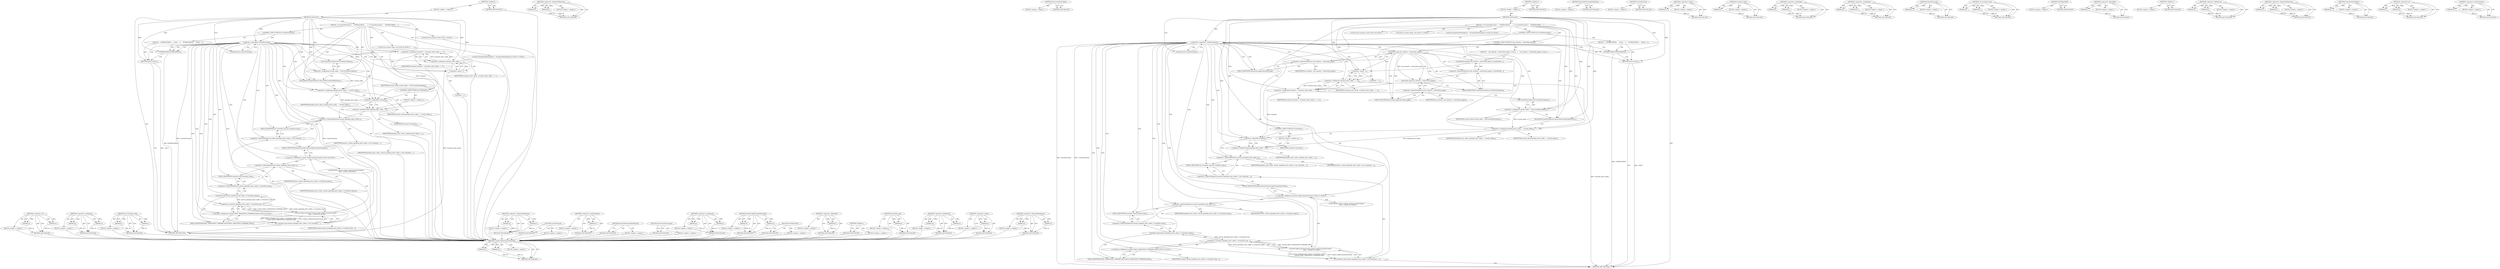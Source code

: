 digraph "&lt;operator&gt;.indirectIndexAccess" {
vulnerable_151 [label=<(METHOD,content.PageTransitionFromInt)>];
vulnerable_152 [label=<(PARAM,p1)>];
vulnerable_153 [label=<(PARAM,p2)>];
vulnerable_154 [label=<(BLOCK,&lt;empty&gt;,&lt;empty&gt;)>];
vulnerable_155 [label=<(METHOD_RETURN,ANY)>];
vulnerable_108 [label=<(METHOD,&lt;operator&gt;.indirectFieldAccess)>];
vulnerable_109 [label=<(PARAM,p1)>];
vulnerable_110 [label=<(PARAM,p2)>];
vulnerable_111 [label=<(BLOCK,&lt;empty&gt;,&lt;empty&gt;)>];
vulnerable_112 [label=<(METHOD_RETURN,ANY)>];
vulnerable_131 [label=<(METHOD,GetCurrentEntryIndex)>];
vulnerable_132 [label=<(BLOCK,&lt;empty&gt;,&lt;empty&gt;)>];
vulnerable_133 [label=<(METHOD_RETURN,ANY)>];
vulnerable_6 [label=<(METHOD,&lt;global&gt;)<SUB>1</SUB>>];
vulnerable_7 [label=<(BLOCK,&lt;empty&gt;,&lt;empty&gt;)<SUB>1</SUB>>];
vulnerable_8 [label=<(METHOD,GoForward)<SUB>1</SUB>>];
vulnerable_9 [label=<(BLOCK,{
  if (!CanGoForward()) {
    NOTREACHED();
  ...,{
  if (!CanGoForward()) {
    NOTREACHED();
  ...)<SUB>1</SUB>>];
vulnerable_10 [label=<(CONTROL_STRUCTURE,IF,if (!CanGoForward()))<SUB>2</SUB>>];
vulnerable_11 [label=<(&lt;operator&gt;.logicalNot,!CanGoForward())<SUB>2</SUB>>];
vulnerable_12 [label=<(CanGoForward,CanGoForward())<SUB>2</SUB>>];
vulnerable_13 [label=<(BLOCK,{
    NOTREACHED();
     return;
   },{
    NOTREACHED();
     return;
   })<SUB>2</SUB>>];
vulnerable_14 [label=<(NOTREACHED,NOTREACHED())<SUB>3</SUB>>];
vulnerable_15 [label=<(RETURN,return;,return;)<SUB>4</SUB>>];
vulnerable_16 [label=<(CONTROL_STRUCTURE,IF,if (tab_contents_-&gt;interstitial_page()))<SUB>7</SUB>>];
vulnerable_17 [label=<(interstitial_page,tab_contents_-&gt;interstitial_page())<SUB>7</SUB>>];
vulnerable_18 [label=<(&lt;operator&gt;.indirectFieldAccess,tab_contents_-&gt;interstitial_page)<SUB>7</SUB>>];
vulnerable_19 [label=<(IDENTIFIER,tab_contents_,tab_contents_-&gt;interstitial_page())<SUB>7</SUB>>];
vulnerable_20 [label=<(FIELD_IDENTIFIER,interstitial_page,interstitial_page)<SUB>7</SUB>>];
vulnerable_21 [label=<(BLOCK,{
    tab_contents_-&gt;interstitial_page()-&gt;Cance...,{
    tab_contents_-&gt;interstitial_page()-&gt;Cance...)<SUB>7</SUB>>];
vulnerable_22 [label=<(CancelForNavigation,tab_contents_-&gt;interstitial_page()-&gt;CancelForNa...)<SUB>8</SUB>>];
vulnerable_23 [label=<(&lt;operator&gt;.indirectFieldAccess,tab_contents_-&gt;interstitial_page()-&gt;CancelForNa...)<SUB>8</SUB>>];
vulnerable_24 [label=<(interstitial_page,tab_contents_-&gt;interstitial_page())<SUB>8</SUB>>];
vulnerable_25 [label=<(&lt;operator&gt;.indirectFieldAccess,tab_contents_-&gt;interstitial_page)<SUB>8</SUB>>];
vulnerable_26 [label=<(IDENTIFIER,tab_contents_,tab_contents_-&gt;interstitial_page())<SUB>8</SUB>>];
vulnerable_27 [label=<(FIELD_IDENTIFIER,interstitial_page,interstitial_page)<SUB>8</SUB>>];
vulnerable_28 [label=<(FIELD_IDENTIFIER,CancelForNavigation,CancelForNavigation)<SUB>8</SUB>>];
vulnerable_29 [label="<(LOCAL,bool transient: bool)<SUB>10</SUB>>"];
vulnerable_30 [label=<(&lt;operator&gt;.assignment,transient = (transient_entry_index_ != -1))<SUB>10</SUB>>];
vulnerable_31 [label=<(IDENTIFIER,transient,transient = (transient_entry_index_ != -1))<SUB>10</SUB>>];
vulnerable_32 [label=<(&lt;operator&gt;.notEquals,transient_entry_index_ != -1)<SUB>10</SUB>>];
vulnerable_33 [label=<(IDENTIFIER,transient_entry_index_,transient_entry_index_ != -1)<SUB>10</SUB>>];
vulnerable_34 [label=<(&lt;operator&gt;.minus,-1)<SUB>10</SUB>>];
vulnerable_35 [label=<(LITERAL,1,-1)<SUB>10</SUB>>];
vulnerable_36 [label="<(LOCAL,int current_index: int)<SUB>12</SUB>>"];
vulnerable_37 [label=<(&lt;operator&gt;.assignment,current_index = GetCurrentEntryIndex())<SUB>12</SUB>>];
vulnerable_38 [label=<(IDENTIFIER,current_index,current_index = GetCurrentEntryIndex())<SUB>12</SUB>>];
vulnerable_39 [label=<(GetCurrentEntryIndex,GetCurrentEntryIndex())<SUB>12</SUB>>];
vulnerable_40 [label=<(DiscardNonCommittedEntries,DiscardNonCommittedEntries())<SUB>14</SUB>>];
vulnerable_41 [label=<(&lt;operator&gt;.assignment,pending_entry_index_ = current_index)<SUB>16</SUB>>];
vulnerable_42 [label=<(IDENTIFIER,pending_entry_index_,pending_entry_index_ = current_index)<SUB>16</SUB>>];
vulnerable_43 [label=<(IDENTIFIER,current_index,pending_entry_index_ = current_index)<SUB>16</SUB>>];
vulnerable_44 [label=<(CONTROL_STRUCTURE,IF,if (!transient))<SUB>17</SUB>>];
vulnerable_45 [label=<(&lt;operator&gt;.logicalNot,!transient)<SUB>17</SUB>>];
vulnerable_46 [label=<(IDENTIFIER,transient,!transient)<SUB>17</SUB>>];
vulnerable_47 [label=<(BLOCK,&lt;empty&gt;,&lt;empty&gt;)<SUB>18</SUB>>];
vulnerable_48 [label=<(&lt;operator&gt;.postIncrement,pending_entry_index_++)<SUB>18</SUB>>];
vulnerable_49 [label=<(IDENTIFIER,pending_entry_index_,pending_entry_index_++)<SUB>18</SUB>>];
vulnerable_50 [label=<(set_transition_type,entries_[pending_entry_index_]-&gt;set_transition_...)<SUB>20</SUB>>];
vulnerable_51 [label=<(&lt;operator&gt;.indirectFieldAccess,entries_[pending_entry_index_]-&gt;set_transition_...)<SUB>20</SUB>>];
vulnerable_52 [label=<(&lt;operator&gt;.indirectIndexAccess,entries_[pending_entry_index_])<SUB>20</SUB>>];
vulnerable_53 [label=<(IDENTIFIER,entries_,entries_[pending_entry_index_]-&gt;set_transition_...)<SUB>20</SUB>>];
vulnerable_54 [label=<(IDENTIFIER,pending_entry_index_,entries_[pending_entry_index_]-&gt;set_transition_...)<SUB>20</SUB>>];
vulnerable_55 [label=<(FIELD_IDENTIFIER,set_transition_type,set_transition_type)<SUB>20</SUB>>];
vulnerable_56 [label="<(content.PageTransitionFromInt,content::PageTransitionFromInt(
          entri...)<SUB>21</SUB>>"];
vulnerable_57 [label="<(&lt;operator&gt;.fieldAccess,content::PageTransitionFromInt)<SUB>21</SUB>>"];
vulnerable_58 [label="<(IDENTIFIER,content,content::PageTransitionFromInt(
          entri...)<SUB>21</SUB>>"];
vulnerable_59 [label=<(FIELD_IDENTIFIER,PageTransitionFromInt,PageTransitionFromInt)<SUB>21</SUB>>];
vulnerable_60 [label=<(&lt;operator&gt;.or,entries_[pending_entry_index_]-&gt;transition_type...)<SUB>22</SUB>>];
vulnerable_61 [label=<(transition_type,entries_[pending_entry_index_]-&gt;transition_type())<SUB>22</SUB>>];
vulnerable_62 [label=<(&lt;operator&gt;.indirectFieldAccess,entries_[pending_entry_index_]-&gt;transition_type)<SUB>22</SUB>>];
vulnerable_63 [label=<(&lt;operator&gt;.indirectIndexAccess,entries_[pending_entry_index_])<SUB>22</SUB>>];
vulnerable_64 [label=<(IDENTIFIER,entries_,entries_[pending_entry_index_]-&gt;transition_type())<SUB>22</SUB>>];
vulnerable_65 [label=<(IDENTIFIER,pending_entry_index_,entries_[pending_entry_index_]-&gt;transition_type())<SUB>22</SUB>>];
vulnerable_66 [label=<(FIELD_IDENTIFIER,transition_type,transition_type)<SUB>22</SUB>>];
vulnerable_67 [label="<(&lt;operator&gt;.fieldAccess,content::PAGE_TRANSITION_FORWARD_BACK)<SUB>23</SUB>>"];
vulnerable_68 [label=<(IDENTIFIER,content,entries_[pending_entry_index_]-&gt;transition_type...)<SUB>23</SUB>>];
vulnerable_69 [label=<(FIELD_IDENTIFIER,PAGE_TRANSITION_FORWARD_BACK,PAGE_TRANSITION_FORWARD_BACK)<SUB>23</SUB>>];
vulnerable_70 [label="<(LOCAL,NavigateToPendingEntry : NavigateToPendingEntry)<SUB>24</SUB>>"];
vulnerable_71 [label=<(METHOD_RETURN,void)<SUB>1</SUB>>];
vulnerable_73 [label=<(METHOD_RETURN,ANY)<SUB>1</SUB>>];
vulnerable_134 [label=<(METHOD,DiscardNonCommittedEntries)>];
vulnerable_135 [label=<(BLOCK,&lt;empty&gt;,&lt;empty&gt;)>];
vulnerable_136 [label=<(METHOD_RETURN,ANY)>];
vulnerable_98 [label=<(METHOD,CanGoForward)>];
vulnerable_99 [label=<(BLOCK,&lt;empty&gt;,&lt;empty&gt;)>];
vulnerable_100 [label=<(METHOD_RETURN,ANY)>];
vulnerable_127 [label=<(METHOD,&lt;operator&gt;.minus)>];
vulnerable_128 [label=<(PARAM,p1)>];
vulnerable_129 [label=<(BLOCK,&lt;empty&gt;,&lt;empty&gt;)>];
vulnerable_130 [label=<(METHOD_RETURN,ANY)>];
vulnerable_166 [label=<(METHOD,transition_type)>];
vulnerable_167 [label=<(PARAM,p1)>];
vulnerable_168 [label=<(BLOCK,&lt;empty&gt;,&lt;empty&gt;)>];
vulnerable_169 [label=<(METHOD_RETURN,ANY)>];
vulnerable_122 [label=<(METHOD,&lt;operator&gt;.notEquals)>];
vulnerable_123 [label=<(PARAM,p1)>];
vulnerable_124 [label=<(PARAM,p2)>];
vulnerable_125 [label=<(BLOCK,&lt;empty&gt;,&lt;empty&gt;)>];
vulnerable_126 [label=<(METHOD_RETURN,ANY)>];
vulnerable_117 [label=<(METHOD,&lt;operator&gt;.assignment)>];
vulnerable_118 [label=<(PARAM,p1)>];
vulnerable_119 [label=<(PARAM,p2)>];
vulnerable_120 [label=<(BLOCK,&lt;empty&gt;,&lt;empty&gt;)>];
vulnerable_121 [label=<(METHOD_RETURN,ANY)>];
vulnerable_104 [label=<(METHOD,interstitial_page)>];
vulnerable_105 [label=<(PARAM,p1)>];
vulnerable_106 [label=<(BLOCK,&lt;empty&gt;,&lt;empty&gt;)>];
vulnerable_107 [label=<(METHOD_RETURN,ANY)>];
vulnerable_141 [label=<(METHOD,set_transition_type)>];
vulnerable_142 [label=<(PARAM,p1)>];
vulnerable_143 [label=<(PARAM,p2)>];
vulnerable_144 [label=<(BLOCK,&lt;empty&gt;,&lt;empty&gt;)>];
vulnerable_145 [label=<(METHOD_RETURN,ANY)>];
vulnerable_101 [label=<(METHOD,NOTREACHED)>];
vulnerable_102 [label=<(BLOCK,&lt;empty&gt;,&lt;empty&gt;)>];
vulnerable_103 [label=<(METHOD_RETURN,ANY)>];
vulnerable_94 [label=<(METHOD,&lt;operator&gt;.logicalNot)>];
vulnerable_95 [label=<(PARAM,p1)>];
vulnerable_96 [label=<(BLOCK,&lt;empty&gt;,&lt;empty&gt;)>];
vulnerable_97 [label=<(METHOD_RETURN,ANY)>];
vulnerable_88 [label=<(METHOD,&lt;global&gt;)<SUB>1</SUB>>];
vulnerable_89 [label=<(BLOCK,&lt;empty&gt;,&lt;empty&gt;)>];
vulnerable_90 [label=<(METHOD_RETURN,ANY)>];
vulnerable_156 [label=<(METHOD,&lt;operator&gt;.fieldAccess)>];
vulnerable_157 [label=<(PARAM,p1)>];
vulnerable_158 [label=<(PARAM,p2)>];
vulnerable_159 [label=<(BLOCK,&lt;empty&gt;,&lt;empty&gt;)>];
vulnerable_160 [label=<(METHOD_RETURN,ANY)>];
vulnerable_146 [label=<(METHOD,&lt;operator&gt;.indirectIndexAccess)>];
vulnerable_147 [label=<(PARAM,p1)>];
vulnerable_148 [label=<(PARAM,p2)>];
vulnerable_149 [label=<(BLOCK,&lt;empty&gt;,&lt;empty&gt;)>];
vulnerable_150 [label=<(METHOD_RETURN,ANY)>];
vulnerable_113 [label=<(METHOD,CancelForNavigation)>];
vulnerable_114 [label=<(PARAM,p1)>];
vulnerable_115 [label=<(BLOCK,&lt;empty&gt;,&lt;empty&gt;)>];
vulnerable_116 [label=<(METHOD_RETURN,ANY)>];
vulnerable_161 [label=<(METHOD,&lt;operator&gt;.or)>];
vulnerable_162 [label=<(PARAM,p1)>];
vulnerable_163 [label=<(PARAM,p2)>];
vulnerable_164 [label=<(BLOCK,&lt;empty&gt;,&lt;empty&gt;)>];
vulnerable_165 [label=<(METHOD_RETURN,ANY)>];
vulnerable_137 [label=<(METHOD,&lt;operator&gt;.postIncrement)>];
vulnerable_138 [label=<(PARAM,p1)>];
vulnerable_139 [label=<(BLOCK,&lt;empty&gt;,&lt;empty&gt;)>];
vulnerable_140 [label=<(METHOD_RETURN,ANY)>];
fixed_140 [label=<(METHOD,&lt;operator&gt;.or)>];
fixed_141 [label=<(PARAM,p1)>];
fixed_142 [label=<(PARAM,p2)>];
fixed_143 [label=<(BLOCK,&lt;empty&gt;,&lt;empty&gt;)>];
fixed_144 [label=<(METHOD_RETURN,ANY)>];
fixed_96 [label=<(METHOD,&lt;operator&gt;.notEquals)>];
fixed_97 [label=<(PARAM,p1)>];
fixed_98 [label=<(PARAM,p2)>];
fixed_99 [label=<(BLOCK,&lt;empty&gt;,&lt;empty&gt;)>];
fixed_100 [label=<(METHOD_RETURN,ANY)>];
fixed_115 [label=<(METHOD,set_transition_type)>];
fixed_116 [label=<(PARAM,p1)>];
fixed_117 [label=<(PARAM,p2)>];
fixed_118 [label=<(BLOCK,&lt;empty&gt;,&lt;empty&gt;)>];
fixed_119 [label=<(METHOD_RETURN,ANY)>];
fixed_6 [label=<(METHOD,&lt;global&gt;)<SUB>1</SUB>>];
fixed_7 [label=<(BLOCK,&lt;empty&gt;,&lt;empty&gt;)<SUB>1</SUB>>];
fixed_8 [label=<(METHOD,GoForward)<SUB>1</SUB>>];
fixed_9 [label=<(BLOCK,{
  if (!CanGoForward()) {
    NOTREACHED();
  ...,{
  if (!CanGoForward()) {
    NOTREACHED();
  ...)<SUB>1</SUB>>];
fixed_10 [label=<(CONTROL_STRUCTURE,IF,if (!CanGoForward()))<SUB>2</SUB>>];
fixed_11 [label=<(&lt;operator&gt;.logicalNot,!CanGoForward())<SUB>2</SUB>>];
fixed_12 [label=<(CanGoForward,CanGoForward())<SUB>2</SUB>>];
fixed_13 [label=<(BLOCK,{
    NOTREACHED();
     return;
   },{
    NOTREACHED();
     return;
   })<SUB>2</SUB>>];
fixed_14 [label=<(NOTREACHED,NOTREACHED())<SUB>3</SUB>>];
fixed_15 [label=<(RETURN,return;,return;)<SUB>4</SUB>>];
fixed_16 [label="<(LOCAL,bool transient: bool)<SUB>7</SUB>>"];
fixed_17 [label=<(&lt;operator&gt;.assignment,transient = (transient_entry_index_ != -1))<SUB>7</SUB>>];
fixed_18 [label=<(IDENTIFIER,transient,transient = (transient_entry_index_ != -1))<SUB>7</SUB>>];
fixed_19 [label=<(&lt;operator&gt;.notEquals,transient_entry_index_ != -1)<SUB>7</SUB>>];
fixed_20 [label=<(IDENTIFIER,transient_entry_index_,transient_entry_index_ != -1)<SUB>7</SUB>>];
fixed_21 [label=<(&lt;operator&gt;.minus,-1)<SUB>7</SUB>>];
fixed_22 [label=<(LITERAL,1,-1)<SUB>7</SUB>>];
fixed_23 [label="<(LOCAL,int current_index: int)<SUB>9</SUB>>"];
fixed_24 [label=<(&lt;operator&gt;.assignment,current_index = GetCurrentEntryIndex())<SUB>9</SUB>>];
fixed_25 [label=<(IDENTIFIER,current_index,current_index = GetCurrentEntryIndex())<SUB>9</SUB>>];
fixed_26 [label=<(GetCurrentEntryIndex,GetCurrentEntryIndex())<SUB>9</SUB>>];
fixed_27 [label=<(DiscardNonCommittedEntries,DiscardNonCommittedEntries())<SUB>11</SUB>>];
fixed_28 [label=<(&lt;operator&gt;.assignment,pending_entry_index_ = current_index)<SUB>13</SUB>>];
fixed_29 [label=<(IDENTIFIER,pending_entry_index_,pending_entry_index_ = current_index)<SUB>13</SUB>>];
fixed_30 [label=<(IDENTIFIER,current_index,pending_entry_index_ = current_index)<SUB>13</SUB>>];
fixed_31 [label=<(CONTROL_STRUCTURE,IF,if (!transient))<SUB>14</SUB>>];
fixed_32 [label=<(&lt;operator&gt;.logicalNot,!transient)<SUB>14</SUB>>];
fixed_33 [label=<(IDENTIFIER,transient,!transient)<SUB>14</SUB>>];
fixed_34 [label=<(BLOCK,&lt;empty&gt;,&lt;empty&gt;)<SUB>15</SUB>>];
fixed_35 [label=<(&lt;operator&gt;.postIncrement,pending_entry_index_++)<SUB>15</SUB>>];
fixed_36 [label=<(IDENTIFIER,pending_entry_index_,pending_entry_index_++)<SUB>15</SUB>>];
fixed_37 [label=<(set_transition_type,entries_[pending_entry_index_]-&gt;set_transition_...)<SUB>17</SUB>>];
fixed_38 [label=<(&lt;operator&gt;.indirectFieldAccess,entries_[pending_entry_index_]-&gt;set_transition_...)<SUB>17</SUB>>];
fixed_39 [label=<(&lt;operator&gt;.indirectIndexAccess,entries_[pending_entry_index_])<SUB>17</SUB>>];
fixed_40 [label=<(IDENTIFIER,entries_,entries_[pending_entry_index_]-&gt;set_transition_...)<SUB>17</SUB>>];
fixed_41 [label=<(IDENTIFIER,pending_entry_index_,entries_[pending_entry_index_]-&gt;set_transition_...)<SUB>17</SUB>>];
fixed_42 [label=<(FIELD_IDENTIFIER,set_transition_type,set_transition_type)<SUB>17</SUB>>];
fixed_43 [label="<(content.PageTransitionFromInt,content::PageTransitionFromInt(
          entri...)<SUB>18</SUB>>"];
fixed_44 [label="<(&lt;operator&gt;.fieldAccess,content::PageTransitionFromInt)<SUB>18</SUB>>"];
fixed_45 [label="<(IDENTIFIER,content,content::PageTransitionFromInt(
          entri...)<SUB>18</SUB>>"];
fixed_46 [label=<(FIELD_IDENTIFIER,PageTransitionFromInt,PageTransitionFromInt)<SUB>18</SUB>>];
fixed_47 [label=<(&lt;operator&gt;.or,entries_[pending_entry_index_]-&gt;transition_type...)<SUB>19</SUB>>];
fixed_48 [label=<(transition_type,entries_[pending_entry_index_]-&gt;transition_type())<SUB>19</SUB>>];
fixed_49 [label=<(&lt;operator&gt;.indirectFieldAccess,entries_[pending_entry_index_]-&gt;transition_type)<SUB>19</SUB>>];
fixed_50 [label=<(&lt;operator&gt;.indirectIndexAccess,entries_[pending_entry_index_])<SUB>19</SUB>>];
fixed_51 [label=<(IDENTIFIER,entries_,entries_[pending_entry_index_]-&gt;transition_type())<SUB>19</SUB>>];
fixed_52 [label=<(IDENTIFIER,pending_entry_index_,entries_[pending_entry_index_]-&gt;transition_type())<SUB>19</SUB>>];
fixed_53 [label=<(FIELD_IDENTIFIER,transition_type,transition_type)<SUB>19</SUB>>];
fixed_54 [label="<(&lt;operator&gt;.fieldAccess,content::PAGE_TRANSITION_FORWARD_BACK)<SUB>20</SUB>>"];
fixed_55 [label=<(IDENTIFIER,content,entries_[pending_entry_index_]-&gt;transition_type...)<SUB>20</SUB>>];
fixed_56 [label=<(FIELD_IDENTIFIER,PAGE_TRANSITION_FORWARD_BACK,PAGE_TRANSITION_FORWARD_BACK)<SUB>20</SUB>>];
fixed_57 [label="<(LOCAL,NavigateToPendingEntry : NavigateToPendingEntry)<SUB>21</SUB>>"];
fixed_58 [label=<(METHOD_RETURN,void)<SUB>1</SUB>>];
fixed_60 [label=<(METHOD_RETURN,ANY)<SUB>1</SUB>>];
fixed_120 [label=<(METHOD,&lt;operator&gt;.indirectFieldAccess)>];
fixed_121 [label=<(PARAM,p1)>];
fixed_122 [label=<(PARAM,p2)>];
fixed_123 [label=<(BLOCK,&lt;empty&gt;,&lt;empty&gt;)>];
fixed_124 [label=<(METHOD_RETURN,ANY)>];
fixed_85 [label=<(METHOD,CanGoForward)>];
fixed_86 [label=<(BLOCK,&lt;empty&gt;,&lt;empty&gt;)>];
fixed_87 [label=<(METHOD_RETURN,ANY)>];
fixed_111 [label=<(METHOD,&lt;operator&gt;.postIncrement)>];
fixed_112 [label=<(PARAM,p1)>];
fixed_113 [label=<(BLOCK,&lt;empty&gt;,&lt;empty&gt;)>];
fixed_114 [label=<(METHOD_RETURN,ANY)>];
fixed_108 [label=<(METHOD,DiscardNonCommittedEntries)>];
fixed_109 [label=<(BLOCK,&lt;empty&gt;,&lt;empty&gt;)>];
fixed_110 [label=<(METHOD_RETURN,ANY)>];
fixed_105 [label=<(METHOD,GetCurrentEntryIndex)>];
fixed_106 [label=<(BLOCK,&lt;empty&gt;,&lt;empty&gt;)>];
fixed_107 [label=<(METHOD_RETURN,ANY)>];
fixed_91 [label=<(METHOD,&lt;operator&gt;.assignment)>];
fixed_92 [label=<(PARAM,p1)>];
fixed_93 [label=<(PARAM,p2)>];
fixed_94 [label=<(BLOCK,&lt;empty&gt;,&lt;empty&gt;)>];
fixed_95 [label=<(METHOD_RETURN,ANY)>];
fixed_130 [label=<(METHOD,content.PageTransitionFromInt)>];
fixed_131 [label=<(PARAM,p1)>];
fixed_132 [label=<(PARAM,p2)>];
fixed_133 [label=<(BLOCK,&lt;empty&gt;,&lt;empty&gt;)>];
fixed_134 [label=<(METHOD_RETURN,ANY)>];
fixed_88 [label=<(METHOD,NOTREACHED)>];
fixed_89 [label=<(BLOCK,&lt;empty&gt;,&lt;empty&gt;)>];
fixed_90 [label=<(METHOD_RETURN,ANY)>];
fixed_81 [label=<(METHOD,&lt;operator&gt;.logicalNot)>];
fixed_82 [label=<(PARAM,p1)>];
fixed_83 [label=<(BLOCK,&lt;empty&gt;,&lt;empty&gt;)>];
fixed_84 [label=<(METHOD_RETURN,ANY)>];
fixed_75 [label=<(METHOD,&lt;global&gt;)<SUB>1</SUB>>];
fixed_76 [label=<(BLOCK,&lt;empty&gt;,&lt;empty&gt;)>];
fixed_77 [label=<(METHOD_RETURN,ANY)>];
fixed_145 [label=<(METHOD,transition_type)>];
fixed_146 [label=<(PARAM,p1)>];
fixed_147 [label=<(BLOCK,&lt;empty&gt;,&lt;empty&gt;)>];
fixed_148 [label=<(METHOD_RETURN,ANY)>];
fixed_135 [label=<(METHOD,&lt;operator&gt;.fieldAccess)>];
fixed_136 [label=<(PARAM,p1)>];
fixed_137 [label=<(PARAM,p2)>];
fixed_138 [label=<(BLOCK,&lt;empty&gt;,&lt;empty&gt;)>];
fixed_139 [label=<(METHOD_RETURN,ANY)>];
fixed_101 [label=<(METHOD,&lt;operator&gt;.minus)>];
fixed_102 [label=<(PARAM,p1)>];
fixed_103 [label=<(BLOCK,&lt;empty&gt;,&lt;empty&gt;)>];
fixed_104 [label=<(METHOD_RETURN,ANY)>];
fixed_125 [label=<(METHOD,&lt;operator&gt;.indirectIndexAccess)>];
fixed_126 [label=<(PARAM,p1)>];
fixed_127 [label=<(PARAM,p2)>];
fixed_128 [label=<(BLOCK,&lt;empty&gt;,&lt;empty&gt;)>];
fixed_129 [label=<(METHOD_RETURN,ANY)>];
vulnerable_151 -> vulnerable_152  [key=0, label="AST: "];
vulnerable_151 -> vulnerable_152  [key=1, label="DDG: "];
vulnerable_151 -> vulnerable_154  [key=0, label="AST: "];
vulnerable_151 -> vulnerable_153  [key=0, label="AST: "];
vulnerable_151 -> vulnerable_153  [key=1, label="DDG: "];
vulnerable_151 -> vulnerable_155  [key=0, label="AST: "];
vulnerable_151 -> vulnerable_155  [key=1, label="CFG: "];
vulnerable_152 -> vulnerable_155  [key=0, label="DDG: p1"];
vulnerable_153 -> vulnerable_155  [key=0, label="DDG: p2"];
vulnerable_108 -> vulnerable_109  [key=0, label="AST: "];
vulnerable_108 -> vulnerable_109  [key=1, label="DDG: "];
vulnerable_108 -> vulnerable_111  [key=0, label="AST: "];
vulnerable_108 -> vulnerable_110  [key=0, label="AST: "];
vulnerable_108 -> vulnerable_110  [key=1, label="DDG: "];
vulnerable_108 -> vulnerable_112  [key=0, label="AST: "];
vulnerable_108 -> vulnerable_112  [key=1, label="CFG: "];
vulnerable_109 -> vulnerable_112  [key=0, label="DDG: p1"];
vulnerable_110 -> vulnerable_112  [key=0, label="DDG: p2"];
vulnerable_131 -> vulnerable_132  [key=0, label="AST: "];
vulnerable_131 -> vulnerable_133  [key=0, label="AST: "];
vulnerable_131 -> vulnerable_133  [key=1, label="CFG: "];
vulnerable_6 -> vulnerable_7  [key=0, label="AST: "];
vulnerable_6 -> vulnerable_73  [key=0, label="AST: "];
vulnerable_6 -> vulnerable_73  [key=1, label="CFG: "];
vulnerable_7 -> vulnerable_8  [key=0, label="AST: "];
vulnerable_8 -> vulnerable_9  [key=0, label="AST: "];
vulnerable_8 -> vulnerable_71  [key=0, label="AST: "];
vulnerable_8 -> vulnerable_12  [key=0, label="CFG: "];
vulnerable_8 -> vulnerable_37  [key=0, label="DDG: "];
vulnerable_8 -> vulnerable_40  [key=0, label="DDG: "];
vulnerable_8 -> vulnerable_41  [key=0, label="DDG: "];
vulnerable_8 -> vulnerable_11  [key=0, label="DDG: "];
vulnerable_8 -> vulnerable_14  [key=0, label="DDG: "];
vulnerable_8 -> vulnerable_15  [key=0, label="DDG: "];
vulnerable_8 -> vulnerable_32  [key=0, label="DDG: "];
vulnerable_8 -> vulnerable_45  [key=0, label="DDG: "];
vulnerable_8 -> vulnerable_34  [key=0, label="DDG: "];
vulnerable_8 -> vulnerable_48  [key=0, label="DDG: "];
vulnerable_9 -> vulnerable_10  [key=0, label="AST: "];
vulnerable_9 -> vulnerable_16  [key=0, label="AST: "];
vulnerable_9 -> vulnerable_29  [key=0, label="AST: "];
vulnerable_9 -> vulnerable_30  [key=0, label="AST: "];
vulnerable_9 -> vulnerable_36  [key=0, label="AST: "];
vulnerable_9 -> vulnerable_37  [key=0, label="AST: "];
vulnerable_9 -> vulnerable_40  [key=0, label="AST: "];
vulnerable_9 -> vulnerable_41  [key=0, label="AST: "];
vulnerable_9 -> vulnerable_44  [key=0, label="AST: "];
vulnerable_9 -> vulnerable_50  [key=0, label="AST: "];
vulnerable_9 -> vulnerable_70  [key=0, label="AST: "];
vulnerable_10 -> vulnerable_11  [key=0, label="AST: "];
vulnerable_10 -> vulnerable_13  [key=0, label="AST: "];
vulnerable_11 -> vulnerable_12  [key=0, label="AST: "];
vulnerable_11 -> vulnerable_14  [key=0, label="CFG: "];
vulnerable_11 -> vulnerable_14  [key=1, label="CDG: "];
vulnerable_11 -> vulnerable_20  [key=0, label="CFG: "];
vulnerable_11 -> vulnerable_20  [key=1, label="CDG: "];
vulnerable_11 -> vulnerable_71  [key=0, label="DDG: CanGoForward()"];
vulnerable_11 -> vulnerable_71  [key=1, label="DDG: !CanGoForward()"];
vulnerable_11 -> vulnerable_17  [key=0, label="CDG: "];
vulnerable_11 -> vulnerable_15  [key=0, label="CDG: "];
vulnerable_11 -> vulnerable_30  [key=0, label="CDG: "];
vulnerable_11 -> vulnerable_34  [key=0, label="CDG: "];
vulnerable_11 -> vulnerable_32  [key=0, label="CDG: "];
vulnerable_11 -> vulnerable_60  [key=0, label="CDG: "];
vulnerable_11 -> vulnerable_51  [key=0, label="CDG: "];
vulnerable_11 -> vulnerable_57  [key=0, label="CDG: "];
vulnerable_11 -> vulnerable_66  [key=0, label="CDG: "];
vulnerable_11 -> vulnerable_52  [key=0, label="CDG: "];
vulnerable_11 -> vulnerable_37  [key=0, label="CDG: "];
vulnerable_11 -> vulnerable_56  [key=0, label="CDG: "];
vulnerable_11 -> vulnerable_69  [key=0, label="CDG: "];
vulnerable_11 -> vulnerable_67  [key=0, label="CDG: "];
vulnerable_11 -> vulnerable_45  [key=0, label="CDG: "];
vulnerable_11 -> vulnerable_40  [key=0, label="CDG: "];
vulnerable_11 -> vulnerable_18  [key=0, label="CDG: "];
vulnerable_11 -> vulnerable_50  [key=0, label="CDG: "];
vulnerable_11 -> vulnerable_59  [key=0, label="CDG: "];
vulnerable_11 -> vulnerable_61  [key=0, label="CDG: "];
vulnerable_11 -> vulnerable_41  [key=0, label="CDG: "];
vulnerable_11 -> vulnerable_63  [key=0, label="CDG: "];
vulnerable_11 -> vulnerable_55  [key=0, label="CDG: "];
vulnerable_11 -> vulnerable_62  [key=0, label="CDG: "];
vulnerable_11 -> vulnerable_39  [key=0, label="CDG: "];
vulnerable_12 -> vulnerable_11  [key=0, label="CFG: "];
vulnerable_13 -> vulnerable_14  [key=0, label="AST: "];
vulnerable_13 -> vulnerable_15  [key=0, label="AST: "];
vulnerable_14 -> vulnerable_15  [key=0, label="CFG: "];
vulnerable_14 -> vulnerable_71  [key=0, label="DDG: NOTREACHED()"];
vulnerable_15 -> vulnerable_71  [key=0, label="CFG: "];
vulnerable_15 -> vulnerable_71  [key=1, label="DDG: &lt;RET&gt;"];
vulnerable_16 -> vulnerable_17  [key=0, label="AST: "];
vulnerable_16 -> vulnerable_21  [key=0, label="AST: "];
vulnerable_17 -> vulnerable_18  [key=0, label="AST: "];
vulnerable_17 -> vulnerable_27  [key=0, label="CFG: "];
vulnerable_17 -> vulnerable_27  [key=1, label="CDG: "];
vulnerable_17 -> vulnerable_34  [key=0, label="CFG: "];
vulnerable_17 -> vulnerable_24  [key=0, label="DDG: tab_contents_-&gt;interstitial_page"];
vulnerable_17 -> vulnerable_24  [key=1, label="CDG: "];
vulnerable_17 -> vulnerable_28  [key=0, label="CDG: "];
vulnerable_17 -> vulnerable_25  [key=0, label="CDG: "];
vulnerable_17 -> vulnerable_22  [key=0, label="CDG: "];
vulnerable_17 -> vulnerable_23  [key=0, label="CDG: "];
vulnerable_18 -> vulnerable_19  [key=0, label="AST: "];
vulnerable_18 -> vulnerable_20  [key=0, label="AST: "];
vulnerable_18 -> vulnerable_17  [key=0, label="CFG: "];
vulnerable_20 -> vulnerable_18  [key=0, label="CFG: "];
vulnerable_21 -> vulnerable_22  [key=0, label="AST: "];
vulnerable_22 -> vulnerable_23  [key=0, label="AST: "];
vulnerable_22 -> vulnerable_34  [key=0, label="CFG: "];
vulnerable_23 -> vulnerable_24  [key=0, label="AST: "];
vulnerable_23 -> vulnerable_28  [key=0, label="AST: "];
vulnerable_23 -> vulnerable_22  [key=0, label="CFG: "];
vulnerable_24 -> vulnerable_25  [key=0, label="AST: "];
vulnerable_24 -> vulnerable_28  [key=0, label="CFG: "];
vulnerable_25 -> vulnerable_26  [key=0, label="AST: "];
vulnerable_25 -> vulnerable_27  [key=0, label="AST: "];
vulnerable_25 -> vulnerable_24  [key=0, label="CFG: "];
vulnerable_27 -> vulnerable_25  [key=0, label="CFG: "];
vulnerable_28 -> vulnerable_23  [key=0, label="CFG: "];
vulnerable_30 -> vulnerable_31  [key=0, label="AST: "];
vulnerable_30 -> vulnerable_32  [key=0, label="AST: "];
vulnerable_30 -> vulnerable_39  [key=0, label="CFG: "];
vulnerable_30 -> vulnerable_45  [key=0, label="DDG: transient"];
vulnerable_32 -> vulnerable_33  [key=0, label="AST: "];
vulnerable_32 -> vulnerable_34  [key=0, label="AST: "];
vulnerable_32 -> vulnerable_30  [key=0, label="CFG: "];
vulnerable_32 -> vulnerable_30  [key=1, label="DDG: transient_entry_index_"];
vulnerable_32 -> vulnerable_30  [key=2, label="DDG: -1"];
vulnerable_32 -> vulnerable_71  [key=0, label="DDG: transient_entry_index_"];
vulnerable_34 -> vulnerable_35  [key=0, label="AST: "];
vulnerable_34 -> vulnerable_32  [key=0, label="CFG: "];
vulnerable_34 -> vulnerable_32  [key=1, label="DDG: 1"];
vulnerable_37 -> vulnerable_38  [key=0, label="AST: "];
vulnerable_37 -> vulnerable_39  [key=0, label="AST: "];
vulnerable_37 -> vulnerable_40  [key=0, label="CFG: "];
vulnerable_37 -> vulnerable_41  [key=0, label="DDG: current_index"];
vulnerable_39 -> vulnerable_37  [key=0, label="CFG: "];
vulnerable_40 -> vulnerable_41  [key=0, label="CFG: "];
vulnerable_41 -> vulnerable_42  [key=0, label="AST: "];
vulnerable_41 -> vulnerable_43  [key=0, label="AST: "];
vulnerable_41 -> vulnerable_45  [key=0, label="CFG: "];
vulnerable_41 -> vulnerable_48  [key=0, label="DDG: pending_entry_index_"];
vulnerable_44 -> vulnerable_45  [key=0, label="AST: "];
vulnerable_44 -> vulnerable_47  [key=0, label="AST: "];
vulnerable_45 -> vulnerable_46  [key=0, label="AST: "];
vulnerable_45 -> vulnerable_48  [key=0, label="CFG: "];
vulnerable_45 -> vulnerable_48  [key=1, label="CDG: "];
vulnerable_45 -> vulnerable_52  [key=0, label="CFG: "];
vulnerable_47 -> vulnerable_48  [key=0, label="AST: "];
vulnerable_48 -> vulnerable_49  [key=0, label="AST: "];
vulnerable_48 -> vulnerable_52  [key=0, label="CFG: "];
vulnerable_50 -> vulnerable_51  [key=0, label="AST: "];
vulnerable_50 -> vulnerable_56  [key=0, label="AST: "];
vulnerable_50 -> vulnerable_71  [key=0, label="CFG: "];
vulnerable_51 -> vulnerable_52  [key=0, label="AST: "];
vulnerable_51 -> vulnerable_55  [key=0, label="AST: "];
vulnerable_51 -> vulnerable_59  [key=0, label="CFG: "];
vulnerable_52 -> vulnerable_53  [key=0, label="AST: "];
vulnerable_52 -> vulnerable_54  [key=0, label="AST: "];
vulnerable_52 -> vulnerable_55  [key=0, label="CFG: "];
vulnerable_55 -> vulnerable_51  [key=0, label="CFG: "];
vulnerable_56 -> vulnerable_57  [key=0, label="AST: "];
vulnerable_56 -> vulnerable_60  [key=0, label="AST: "];
vulnerable_56 -> vulnerable_50  [key=0, label="CFG: "];
vulnerable_56 -> vulnerable_50  [key=1, label="DDG: content::PageTransitionFromInt"];
vulnerable_56 -> vulnerable_50  [key=2, label="DDG: entries_[pending_entry_index_]-&gt;transition_type() |
          content::PAGE_TRANSITION_FORWARD_BACK"];
vulnerable_57 -> vulnerable_58  [key=0, label="AST: "];
vulnerable_57 -> vulnerable_59  [key=0, label="AST: "];
vulnerable_57 -> vulnerable_63  [key=0, label="CFG: "];
vulnerable_59 -> vulnerable_57  [key=0, label="CFG: "];
vulnerable_60 -> vulnerable_61  [key=0, label="AST: "];
vulnerable_60 -> vulnerable_67  [key=0, label="AST: "];
vulnerable_60 -> vulnerable_56  [key=0, label="CFG: "];
vulnerable_60 -> vulnerable_56  [key=1, label="DDG: entries_[pending_entry_index_]-&gt;transition_type()"];
vulnerable_60 -> vulnerable_56  [key=2, label="DDG: content::PAGE_TRANSITION_FORWARD_BACK"];
vulnerable_61 -> vulnerable_62  [key=0, label="AST: "];
vulnerable_61 -> vulnerable_69  [key=0, label="CFG: "];
vulnerable_61 -> vulnerable_60  [key=0, label="DDG: entries_[pending_entry_index_]-&gt;transition_type"];
vulnerable_62 -> vulnerable_63  [key=0, label="AST: "];
vulnerable_62 -> vulnerable_66  [key=0, label="AST: "];
vulnerable_62 -> vulnerable_61  [key=0, label="CFG: "];
vulnerable_63 -> vulnerable_64  [key=0, label="AST: "];
vulnerable_63 -> vulnerable_65  [key=0, label="AST: "];
vulnerable_63 -> vulnerable_66  [key=0, label="CFG: "];
vulnerable_66 -> vulnerable_62  [key=0, label="CFG: "];
vulnerable_67 -> vulnerable_68  [key=0, label="AST: "];
vulnerable_67 -> vulnerable_69  [key=0, label="AST: "];
vulnerable_67 -> vulnerable_60  [key=0, label="CFG: "];
vulnerable_69 -> vulnerable_67  [key=0, label="CFG: "];
vulnerable_134 -> vulnerable_135  [key=0, label="AST: "];
vulnerable_134 -> vulnerable_136  [key=0, label="AST: "];
vulnerable_134 -> vulnerable_136  [key=1, label="CFG: "];
vulnerable_98 -> vulnerable_99  [key=0, label="AST: "];
vulnerable_98 -> vulnerable_100  [key=0, label="AST: "];
vulnerable_98 -> vulnerable_100  [key=1, label="CFG: "];
vulnerable_127 -> vulnerable_128  [key=0, label="AST: "];
vulnerable_127 -> vulnerable_128  [key=1, label="DDG: "];
vulnerable_127 -> vulnerable_129  [key=0, label="AST: "];
vulnerable_127 -> vulnerable_130  [key=0, label="AST: "];
vulnerable_127 -> vulnerable_130  [key=1, label="CFG: "];
vulnerable_128 -> vulnerable_130  [key=0, label="DDG: p1"];
vulnerable_166 -> vulnerable_167  [key=0, label="AST: "];
vulnerable_166 -> vulnerable_167  [key=1, label="DDG: "];
vulnerable_166 -> vulnerable_168  [key=0, label="AST: "];
vulnerable_166 -> vulnerable_169  [key=0, label="AST: "];
vulnerable_166 -> vulnerable_169  [key=1, label="CFG: "];
vulnerable_167 -> vulnerable_169  [key=0, label="DDG: p1"];
vulnerable_122 -> vulnerable_123  [key=0, label="AST: "];
vulnerable_122 -> vulnerable_123  [key=1, label="DDG: "];
vulnerable_122 -> vulnerable_125  [key=0, label="AST: "];
vulnerable_122 -> vulnerable_124  [key=0, label="AST: "];
vulnerable_122 -> vulnerable_124  [key=1, label="DDG: "];
vulnerable_122 -> vulnerable_126  [key=0, label="AST: "];
vulnerable_122 -> vulnerable_126  [key=1, label="CFG: "];
vulnerable_123 -> vulnerable_126  [key=0, label="DDG: p1"];
vulnerable_124 -> vulnerable_126  [key=0, label="DDG: p2"];
vulnerable_117 -> vulnerable_118  [key=0, label="AST: "];
vulnerable_117 -> vulnerable_118  [key=1, label="DDG: "];
vulnerable_117 -> vulnerable_120  [key=0, label="AST: "];
vulnerable_117 -> vulnerable_119  [key=0, label="AST: "];
vulnerable_117 -> vulnerable_119  [key=1, label="DDG: "];
vulnerable_117 -> vulnerable_121  [key=0, label="AST: "];
vulnerable_117 -> vulnerable_121  [key=1, label="CFG: "];
vulnerable_118 -> vulnerable_121  [key=0, label="DDG: p1"];
vulnerable_119 -> vulnerable_121  [key=0, label="DDG: p2"];
vulnerable_104 -> vulnerable_105  [key=0, label="AST: "];
vulnerable_104 -> vulnerable_105  [key=1, label="DDG: "];
vulnerable_104 -> vulnerable_106  [key=0, label="AST: "];
vulnerable_104 -> vulnerable_107  [key=0, label="AST: "];
vulnerable_104 -> vulnerable_107  [key=1, label="CFG: "];
vulnerable_105 -> vulnerable_107  [key=0, label="DDG: p1"];
vulnerable_141 -> vulnerable_142  [key=0, label="AST: "];
vulnerable_141 -> vulnerable_142  [key=1, label="DDG: "];
vulnerable_141 -> vulnerable_144  [key=0, label="AST: "];
vulnerable_141 -> vulnerable_143  [key=0, label="AST: "];
vulnerable_141 -> vulnerable_143  [key=1, label="DDG: "];
vulnerable_141 -> vulnerable_145  [key=0, label="AST: "];
vulnerable_141 -> vulnerable_145  [key=1, label="CFG: "];
vulnerable_142 -> vulnerable_145  [key=0, label="DDG: p1"];
vulnerable_143 -> vulnerable_145  [key=0, label="DDG: p2"];
vulnerable_101 -> vulnerable_102  [key=0, label="AST: "];
vulnerable_101 -> vulnerable_103  [key=0, label="AST: "];
vulnerable_101 -> vulnerable_103  [key=1, label="CFG: "];
vulnerable_94 -> vulnerable_95  [key=0, label="AST: "];
vulnerable_94 -> vulnerable_95  [key=1, label="DDG: "];
vulnerable_94 -> vulnerable_96  [key=0, label="AST: "];
vulnerable_94 -> vulnerable_97  [key=0, label="AST: "];
vulnerable_94 -> vulnerable_97  [key=1, label="CFG: "];
vulnerable_95 -> vulnerable_97  [key=0, label="DDG: p1"];
vulnerable_88 -> vulnerable_89  [key=0, label="AST: "];
vulnerable_88 -> vulnerable_90  [key=0, label="AST: "];
vulnerable_88 -> vulnerable_90  [key=1, label="CFG: "];
vulnerable_156 -> vulnerable_157  [key=0, label="AST: "];
vulnerable_156 -> vulnerable_157  [key=1, label="DDG: "];
vulnerable_156 -> vulnerable_159  [key=0, label="AST: "];
vulnerable_156 -> vulnerable_158  [key=0, label="AST: "];
vulnerable_156 -> vulnerable_158  [key=1, label="DDG: "];
vulnerable_156 -> vulnerable_160  [key=0, label="AST: "];
vulnerable_156 -> vulnerable_160  [key=1, label="CFG: "];
vulnerable_157 -> vulnerable_160  [key=0, label="DDG: p1"];
vulnerable_158 -> vulnerable_160  [key=0, label="DDG: p2"];
vulnerable_146 -> vulnerable_147  [key=0, label="AST: "];
vulnerable_146 -> vulnerable_147  [key=1, label="DDG: "];
vulnerable_146 -> vulnerable_149  [key=0, label="AST: "];
vulnerable_146 -> vulnerable_148  [key=0, label="AST: "];
vulnerable_146 -> vulnerable_148  [key=1, label="DDG: "];
vulnerable_146 -> vulnerable_150  [key=0, label="AST: "];
vulnerable_146 -> vulnerable_150  [key=1, label="CFG: "];
vulnerable_147 -> vulnerable_150  [key=0, label="DDG: p1"];
vulnerable_148 -> vulnerable_150  [key=0, label="DDG: p2"];
vulnerable_113 -> vulnerable_114  [key=0, label="AST: "];
vulnerable_113 -> vulnerable_114  [key=1, label="DDG: "];
vulnerable_113 -> vulnerable_115  [key=0, label="AST: "];
vulnerable_113 -> vulnerable_116  [key=0, label="AST: "];
vulnerable_113 -> vulnerable_116  [key=1, label="CFG: "];
vulnerable_114 -> vulnerable_116  [key=0, label="DDG: p1"];
vulnerable_161 -> vulnerable_162  [key=0, label="AST: "];
vulnerable_161 -> vulnerable_162  [key=1, label="DDG: "];
vulnerable_161 -> vulnerable_164  [key=0, label="AST: "];
vulnerable_161 -> vulnerable_163  [key=0, label="AST: "];
vulnerable_161 -> vulnerable_163  [key=1, label="DDG: "];
vulnerable_161 -> vulnerable_165  [key=0, label="AST: "];
vulnerable_161 -> vulnerable_165  [key=1, label="CFG: "];
vulnerable_162 -> vulnerable_165  [key=0, label="DDG: p1"];
vulnerable_163 -> vulnerable_165  [key=0, label="DDG: p2"];
vulnerable_137 -> vulnerable_138  [key=0, label="AST: "];
vulnerable_137 -> vulnerable_138  [key=1, label="DDG: "];
vulnerable_137 -> vulnerable_139  [key=0, label="AST: "];
vulnerable_137 -> vulnerable_140  [key=0, label="AST: "];
vulnerable_137 -> vulnerable_140  [key=1, label="CFG: "];
vulnerable_138 -> vulnerable_140  [key=0, label="DDG: p1"];
fixed_140 -> fixed_141  [key=0, label="AST: "];
fixed_140 -> fixed_141  [key=1, label="DDG: "];
fixed_140 -> fixed_143  [key=0, label="AST: "];
fixed_140 -> fixed_142  [key=0, label="AST: "];
fixed_140 -> fixed_142  [key=1, label="DDG: "];
fixed_140 -> fixed_144  [key=0, label="AST: "];
fixed_140 -> fixed_144  [key=1, label="CFG: "];
fixed_141 -> fixed_144  [key=0, label="DDG: p1"];
fixed_142 -> fixed_144  [key=0, label="DDG: p2"];
fixed_143 -> vulnerable_151  [key=0];
fixed_144 -> vulnerable_151  [key=0];
fixed_96 -> fixed_97  [key=0, label="AST: "];
fixed_96 -> fixed_97  [key=1, label="DDG: "];
fixed_96 -> fixed_99  [key=0, label="AST: "];
fixed_96 -> fixed_98  [key=0, label="AST: "];
fixed_96 -> fixed_98  [key=1, label="DDG: "];
fixed_96 -> fixed_100  [key=0, label="AST: "];
fixed_96 -> fixed_100  [key=1, label="CFG: "];
fixed_97 -> fixed_100  [key=0, label="DDG: p1"];
fixed_98 -> fixed_100  [key=0, label="DDG: p2"];
fixed_99 -> vulnerable_151  [key=0];
fixed_100 -> vulnerable_151  [key=0];
fixed_115 -> fixed_116  [key=0, label="AST: "];
fixed_115 -> fixed_116  [key=1, label="DDG: "];
fixed_115 -> fixed_118  [key=0, label="AST: "];
fixed_115 -> fixed_117  [key=0, label="AST: "];
fixed_115 -> fixed_117  [key=1, label="DDG: "];
fixed_115 -> fixed_119  [key=0, label="AST: "];
fixed_115 -> fixed_119  [key=1, label="CFG: "];
fixed_116 -> fixed_119  [key=0, label="DDG: p1"];
fixed_117 -> fixed_119  [key=0, label="DDG: p2"];
fixed_118 -> vulnerable_151  [key=0];
fixed_119 -> vulnerable_151  [key=0];
fixed_6 -> fixed_7  [key=0, label="AST: "];
fixed_6 -> fixed_60  [key=0, label="AST: "];
fixed_6 -> fixed_60  [key=1, label="CFG: "];
fixed_7 -> fixed_8  [key=0, label="AST: "];
fixed_8 -> fixed_9  [key=0, label="AST: "];
fixed_8 -> fixed_58  [key=0, label="AST: "];
fixed_8 -> fixed_12  [key=0, label="CFG: "];
fixed_8 -> fixed_24  [key=0, label="DDG: "];
fixed_8 -> fixed_27  [key=0, label="DDG: "];
fixed_8 -> fixed_28  [key=0, label="DDG: "];
fixed_8 -> fixed_11  [key=0, label="DDG: "];
fixed_8 -> fixed_14  [key=0, label="DDG: "];
fixed_8 -> fixed_15  [key=0, label="DDG: "];
fixed_8 -> fixed_19  [key=0, label="DDG: "];
fixed_8 -> fixed_32  [key=0, label="DDG: "];
fixed_8 -> fixed_21  [key=0, label="DDG: "];
fixed_8 -> fixed_35  [key=0, label="DDG: "];
fixed_9 -> fixed_10  [key=0, label="AST: "];
fixed_9 -> fixed_16  [key=0, label="AST: "];
fixed_9 -> fixed_17  [key=0, label="AST: "];
fixed_9 -> fixed_23  [key=0, label="AST: "];
fixed_9 -> fixed_24  [key=0, label="AST: "];
fixed_9 -> fixed_27  [key=0, label="AST: "];
fixed_9 -> fixed_28  [key=0, label="AST: "];
fixed_9 -> fixed_31  [key=0, label="AST: "];
fixed_9 -> fixed_37  [key=0, label="AST: "];
fixed_9 -> fixed_57  [key=0, label="AST: "];
fixed_10 -> fixed_11  [key=0, label="AST: "];
fixed_10 -> fixed_13  [key=0, label="AST: "];
fixed_11 -> fixed_12  [key=0, label="AST: "];
fixed_11 -> fixed_14  [key=0, label="CFG: "];
fixed_11 -> fixed_14  [key=1, label="CDG: "];
fixed_11 -> fixed_21  [key=0, label="CFG: "];
fixed_11 -> fixed_21  [key=1, label="CDG: "];
fixed_11 -> fixed_58  [key=0, label="DDG: CanGoForward()"];
fixed_11 -> fixed_58  [key=1, label="DDG: !CanGoForward()"];
fixed_11 -> fixed_24  [key=0, label="CDG: "];
fixed_11 -> fixed_17  [key=0, label="CDG: "];
fixed_11 -> fixed_47  [key=0, label="CDG: "];
fixed_11 -> fixed_15  [key=0, label="CDG: "];
fixed_11 -> fixed_48  [key=0, label="CDG: "];
fixed_11 -> fixed_32  [key=0, label="CDG: "];
fixed_11 -> fixed_49  [key=0, label="CDG: "];
fixed_11 -> fixed_26  [key=0, label="CDG: "];
fixed_11 -> fixed_42  [key=0, label="CDG: "];
fixed_11 -> fixed_19  [key=0, label="CDG: "];
fixed_11 -> fixed_28  [key=0, label="CDG: "];
fixed_11 -> fixed_37  [key=0, label="CDG: "];
fixed_11 -> fixed_46  [key=0, label="CDG: "];
fixed_11 -> fixed_53  [key=0, label="CDG: "];
fixed_11 -> fixed_38  [key=0, label="CDG: "];
fixed_11 -> fixed_56  [key=0, label="CDG: "];
fixed_11 -> fixed_27  [key=0, label="CDG: "];
fixed_11 -> fixed_50  [key=0, label="CDG: "];
fixed_11 -> fixed_44  [key=0, label="CDG: "];
fixed_11 -> fixed_54  [key=0, label="CDG: "];
fixed_11 -> fixed_39  [key=0, label="CDG: "];
fixed_11 -> fixed_43  [key=0, label="CDG: "];
fixed_12 -> fixed_11  [key=0, label="CFG: "];
fixed_13 -> fixed_14  [key=0, label="AST: "];
fixed_13 -> fixed_15  [key=0, label="AST: "];
fixed_14 -> fixed_15  [key=0, label="CFG: "];
fixed_14 -> fixed_58  [key=0, label="DDG: NOTREACHED()"];
fixed_15 -> fixed_58  [key=0, label="CFG: "];
fixed_15 -> fixed_58  [key=1, label="DDG: &lt;RET&gt;"];
fixed_16 -> vulnerable_151  [key=0];
fixed_17 -> fixed_18  [key=0, label="AST: "];
fixed_17 -> fixed_19  [key=0, label="AST: "];
fixed_17 -> fixed_26  [key=0, label="CFG: "];
fixed_17 -> fixed_32  [key=0, label="DDG: transient"];
fixed_18 -> vulnerable_151  [key=0];
fixed_19 -> fixed_20  [key=0, label="AST: "];
fixed_19 -> fixed_21  [key=0, label="AST: "];
fixed_19 -> fixed_17  [key=0, label="CFG: "];
fixed_19 -> fixed_17  [key=1, label="DDG: transient_entry_index_"];
fixed_19 -> fixed_17  [key=2, label="DDG: -1"];
fixed_19 -> fixed_58  [key=0, label="DDG: transient_entry_index_"];
fixed_20 -> vulnerable_151  [key=0];
fixed_21 -> fixed_22  [key=0, label="AST: "];
fixed_21 -> fixed_19  [key=0, label="CFG: "];
fixed_21 -> fixed_19  [key=1, label="DDG: 1"];
fixed_22 -> vulnerable_151  [key=0];
fixed_23 -> vulnerable_151  [key=0];
fixed_24 -> fixed_25  [key=0, label="AST: "];
fixed_24 -> fixed_26  [key=0, label="AST: "];
fixed_24 -> fixed_27  [key=0, label="CFG: "];
fixed_24 -> fixed_28  [key=0, label="DDG: current_index"];
fixed_25 -> vulnerable_151  [key=0];
fixed_26 -> fixed_24  [key=0, label="CFG: "];
fixed_27 -> fixed_28  [key=0, label="CFG: "];
fixed_28 -> fixed_29  [key=0, label="AST: "];
fixed_28 -> fixed_30  [key=0, label="AST: "];
fixed_28 -> fixed_32  [key=0, label="CFG: "];
fixed_28 -> fixed_35  [key=0, label="DDG: pending_entry_index_"];
fixed_29 -> vulnerable_151  [key=0];
fixed_30 -> vulnerable_151  [key=0];
fixed_31 -> fixed_32  [key=0, label="AST: "];
fixed_31 -> fixed_34  [key=0, label="AST: "];
fixed_32 -> fixed_33  [key=0, label="AST: "];
fixed_32 -> fixed_35  [key=0, label="CFG: "];
fixed_32 -> fixed_35  [key=1, label="CDG: "];
fixed_32 -> fixed_39  [key=0, label="CFG: "];
fixed_33 -> vulnerable_151  [key=0];
fixed_34 -> fixed_35  [key=0, label="AST: "];
fixed_35 -> fixed_36  [key=0, label="AST: "];
fixed_35 -> fixed_39  [key=0, label="CFG: "];
fixed_36 -> vulnerable_151  [key=0];
fixed_37 -> fixed_38  [key=0, label="AST: "];
fixed_37 -> fixed_43  [key=0, label="AST: "];
fixed_37 -> fixed_58  [key=0, label="CFG: "];
fixed_38 -> fixed_39  [key=0, label="AST: "];
fixed_38 -> fixed_42  [key=0, label="AST: "];
fixed_38 -> fixed_46  [key=0, label="CFG: "];
fixed_39 -> fixed_40  [key=0, label="AST: "];
fixed_39 -> fixed_41  [key=0, label="AST: "];
fixed_39 -> fixed_42  [key=0, label="CFG: "];
fixed_40 -> vulnerable_151  [key=0];
fixed_41 -> vulnerable_151  [key=0];
fixed_42 -> fixed_38  [key=0, label="CFG: "];
fixed_43 -> fixed_44  [key=0, label="AST: "];
fixed_43 -> fixed_47  [key=0, label="AST: "];
fixed_43 -> fixed_37  [key=0, label="CFG: "];
fixed_43 -> fixed_37  [key=1, label="DDG: content::PageTransitionFromInt"];
fixed_43 -> fixed_37  [key=2, label="DDG: entries_[pending_entry_index_]-&gt;transition_type() |
          content::PAGE_TRANSITION_FORWARD_BACK"];
fixed_44 -> fixed_45  [key=0, label="AST: "];
fixed_44 -> fixed_46  [key=0, label="AST: "];
fixed_44 -> fixed_50  [key=0, label="CFG: "];
fixed_45 -> vulnerable_151  [key=0];
fixed_46 -> fixed_44  [key=0, label="CFG: "];
fixed_47 -> fixed_48  [key=0, label="AST: "];
fixed_47 -> fixed_54  [key=0, label="AST: "];
fixed_47 -> fixed_43  [key=0, label="CFG: "];
fixed_47 -> fixed_43  [key=1, label="DDG: entries_[pending_entry_index_]-&gt;transition_type()"];
fixed_47 -> fixed_43  [key=2, label="DDG: content::PAGE_TRANSITION_FORWARD_BACK"];
fixed_48 -> fixed_49  [key=0, label="AST: "];
fixed_48 -> fixed_56  [key=0, label="CFG: "];
fixed_48 -> fixed_47  [key=0, label="DDG: entries_[pending_entry_index_]-&gt;transition_type"];
fixed_49 -> fixed_50  [key=0, label="AST: "];
fixed_49 -> fixed_53  [key=0, label="AST: "];
fixed_49 -> fixed_48  [key=0, label="CFG: "];
fixed_50 -> fixed_51  [key=0, label="AST: "];
fixed_50 -> fixed_52  [key=0, label="AST: "];
fixed_50 -> fixed_53  [key=0, label="CFG: "];
fixed_51 -> vulnerable_151  [key=0];
fixed_52 -> vulnerable_151  [key=0];
fixed_53 -> fixed_49  [key=0, label="CFG: "];
fixed_54 -> fixed_55  [key=0, label="AST: "];
fixed_54 -> fixed_56  [key=0, label="AST: "];
fixed_54 -> fixed_47  [key=0, label="CFG: "];
fixed_55 -> vulnerable_151  [key=0];
fixed_56 -> fixed_54  [key=0, label="CFG: "];
fixed_57 -> vulnerable_151  [key=0];
fixed_58 -> vulnerable_151  [key=0];
fixed_60 -> vulnerable_151  [key=0];
fixed_120 -> fixed_121  [key=0, label="AST: "];
fixed_120 -> fixed_121  [key=1, label="DDG: "];
fixed_120 -> fixed_123  [key=0, label="AST: "];
fixed_120 -> fixed_122  [key=0, label="AST: "];
fixed_120 -> fixed_122  [key=1, label="DDG: "];
fixed_120 -> fixed_124  [key=0, label="AST: "];
fixed_120 -> fixed_124  [key=1, label="CFG: "];
fixed_121 -> fixed_124  [key=0, label="DDG: p1"];
fixed_122 -> fixed_124  [key=0, label="DDG: p2"];
fixed_123 -> vulnerable_151  [key=0];
fixed_124 -> vulnerable_151  [key=0];
fixed_85 -> fixed_86  [key=0, label="AST: "];
fixed_85 -> fixed_87  [key=0, label="AST: "];
fixed_85 -> fixed_87  [key=1, label="CFG: "];
fixed_86 -> vulnerable_151  [key=0];
fixed_87 -> vulnerable_151  [key=0];
fixed_111 -> fixed_112  [key=0, label="AST: "];
fixed_111 -> fixed_112  [key=1, label="DDG: "];
fixed_111 -> fixed_113  [key=0, label="AST: "];
fixed_111 -> fixed_114  [key=0, label="AST: "];
fixed_111 -> fixed_114  [key=1, label="CFG: "];
fixed_112 -> fixed_114  [key=0, label="DDG: p1"];
fixed_113 -> vulnerable_151  [key=0];
fixed_114 -> vulnerable_151  [key=0];
fixed_108 -> fixed_109  [key=0, label="AST: "];
fixed_108 -> fixed_110  [key=0, label="AST: "];
fixed_108 -> fixed_110  [key=1, label="CFG: "];
fixed_109 -> vulnerable_151  [key=0];
fixed_110 -> vulnerable_151  [key=0];
fixed_105 -> fixed_106  [key=0, label="AST: "];
fixed_105 -> fixed_107  [key=0, label="AST: "];
fixed_105 -> fixed_107  [key=1, label="CFG: "];
fixed_106 -> vulnerable_151  [key=0];
fixed_107 -> vulnerable_151  [key=0];
fixed_91 -> fixed_92  [key=0, label="AST: "];
fixed_91 -> fixed_92  [key=1, label="DDG: "];
fixed_91 -> fixed_94  [key=0, label="AST: "];
fixed_91 -> fixed_93  [key=0, label="AST: "];
fixed_91 -> fixed_93  [key=1, label="DDG: "];
fixed_91 -> fixed_95  [key=0, label="AST: "];
fixed_91 -> fixed_95  [key=1, label="CFG: "];
fixed_92 -> fixed_95  [key=0, label="DDG: p1"];
fixed_93 -> fixed_95  [key=0, label="DDG: p2"];
fixed_94 -> vulnerable_151  [key=0];
fixed_95 -> vulnerable_151  [key=0];
fixed_130 -> fixed_131  [key=0, label="AST: "];
fixed_130 -> fixed_131  [key=1, label="DDG: "];
fixed_130 -> fixed_133  [key=0, label="AST: "];
fixed_130 -> fixed_132  [key=0, label="AST: "];
fixed_130 -> fixed_132  [key=1, label="DDG: "];
fixed_130 -> fixed_134  [key=0, label="AST: "];
fixed_130 -> fixed_134  [key=1, label="CFG: "];
fixed_131 -> fixed_134  [key=0, label="DDG: p1"];
fixed_132 -> fixed_134  [key=0, label="DDG: p2"];
fixed_133 -> vulnerable_151  [key=0];
fixed_134 -> vulnerable_151  [key=0];
fixed_88 -> fixed_89  [key=0, label="AST: "];
fixed_88 -> fixed_90  [key=0, label="AST: "];
fixed_88 -> fixed_90  [key=1, label="CFG: "];
fixed_89 -> vulnerable_151  [key=0];
fixed_90 -> vulnerable_151  [key=0];
fixed_81 -> fixed_82  [key=0, label="AST: "];
fixed_81 -> fixed_82  [key=1, label="DDG: "];
fixed_81 -> fixed_83  [key=0, label="AST: "];
fixed_81 -> fixed_84  [key=0, label="AST: "];
fixed_81 -> fixed_84  [key=1, label="CFG: "];
fixed_82 -> fixed_84  [key=0, label="DDG: p1"];
fixed_83 -> vulnerable_151  [key=0];
fixed_84 -> vulnerable_151  [key=0];
fixed_75 -> fixed_76  [key=0, label="AST: "];
fixed_75 -> fixed_77  [key=0, label="AST: "];
fixed_75 -> fixed_77  [key=1, label="CFG: "];
fixed_76 -> vulnerable_151  [key=0];
fixed_77 -> vulnerable_151  [key=0];
fixed_145 -> fixed_146  [key=0, label="AST: "];
fixed_145 -> fixed_146  [key=1, label="DDG: "];
fixed_145 -> fixed_147  [key=0, label="AST: "];
fixed_145 -> fixed_148  [key=0, label="AST: "];
fixed_145 -> fixed_148  [key=1, label="CFG: "];
fixed_146 -> fixed_148  [key=0, label="DDG: p1"];
fixed_147 -> vulnerable_151  [key=0];
fixed_148 -> vulnerable_151  [key=0];
fixed_135 -> fixed_136  [key=0, label="AST: "];
fixed_135 -> fixed_136  [key=1, label="DDG: "];
fixed_135 -> fixed_138  [key=0, label="AST: "];
fixed_135 -> fixed_137  [key=0, label="AST: "];
fixed_135 -> fixed_137  [key=1, label="DDG: "];
fixed_135 -> fixed_139  [key=0, label="AST: "];
fixed_135 -> fixed_139  [key=1, label="CFG: "];
fixed_136 -> fixed_139  [key=0, label="DDG: p1"];
fixed_137 -> fixed_139  [key=0, label="DDG: p2"];
fixed_138 -> vulnerable_151  [key=0];
fixed_139 -> vulnerable_151  [key=0];
fixed_101 -> fixed_102  [key=0, label="AST: "];
fixed_101 -> fixed_102  [key=1, label="DDG: "];
fixed_101 -> fixed_103  [key=0, label="AST: "];
fixed_101 -> fixed_104  [key=0, label="AST: "];
fixed_101 -> fixed_104  [key=1, label="CFG: "];
fixed_102 -> fixed_104  [key=0, label="DDG: p1"];
fixed_103 -> vulnerable_151  [key=0];
fixed_104 -> vulnerable_151  [key=0];
fixed_125 -> fixed_126  [key=0, label="AST: "];
fixed_125 -> fixed_126  [key=1, label="DDG: "];
fixed_125 -> fixed_128  [key=0, label="AST: "];
fixed_125 -> fixed_127  [key=0, label="AST: "];
fixed_125 -> fixed_127  [key=1, label="DDG: "];
fixed_125 -> fixed_129  [key=0, label="AST: "];
fixed_125 -> fixed_129  [key=1, label="CFG: "];
fixed_126 -> fixed_129  [key=0, label="DDG: p1"];
fixed_127 -> fixed_129  [key=0, label="DDG: p2"];
fixed_128 -> vulnerable_151  [key=0];
fixed_129 -> vulnerable_151  [key=0];
}
